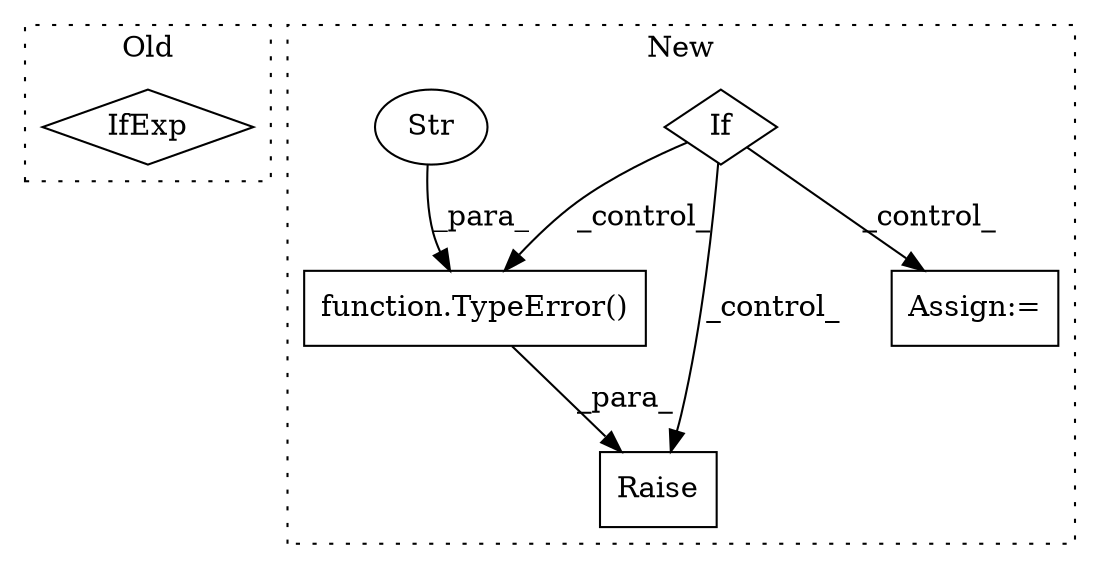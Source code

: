 digraph G {
subgraph cluster0 {
1 [label="IfExp" a="51" s="7403,7435" l="4,6" shape="diamond"];
label = "Old";
style="dotted";
}
subgraph cluster1 {
2 [label="function.TypeError()" a="75" s="10293,10494" l="31,18" shape="box"];
3 [label="Raise" a="91" s="10287" l="6" shape="box"];
4 [label="If" a="96" s="9968" l="3" shape="diamond"];
5 [label="Assign:=" a="68" s="10639" l="3" shape="box"];
6 [label="Str" a="66" s="10324" l="170" shape="ellipse"];
label = "New";
style="dotted";
}
2 -> 3 [label="_para_"];
4 -> 5 [label="_control_"];
4 -> 3 [label="_control_"];
4 -> 2 [label="_control_"];
6 -> 2 [label="_para_"];
}